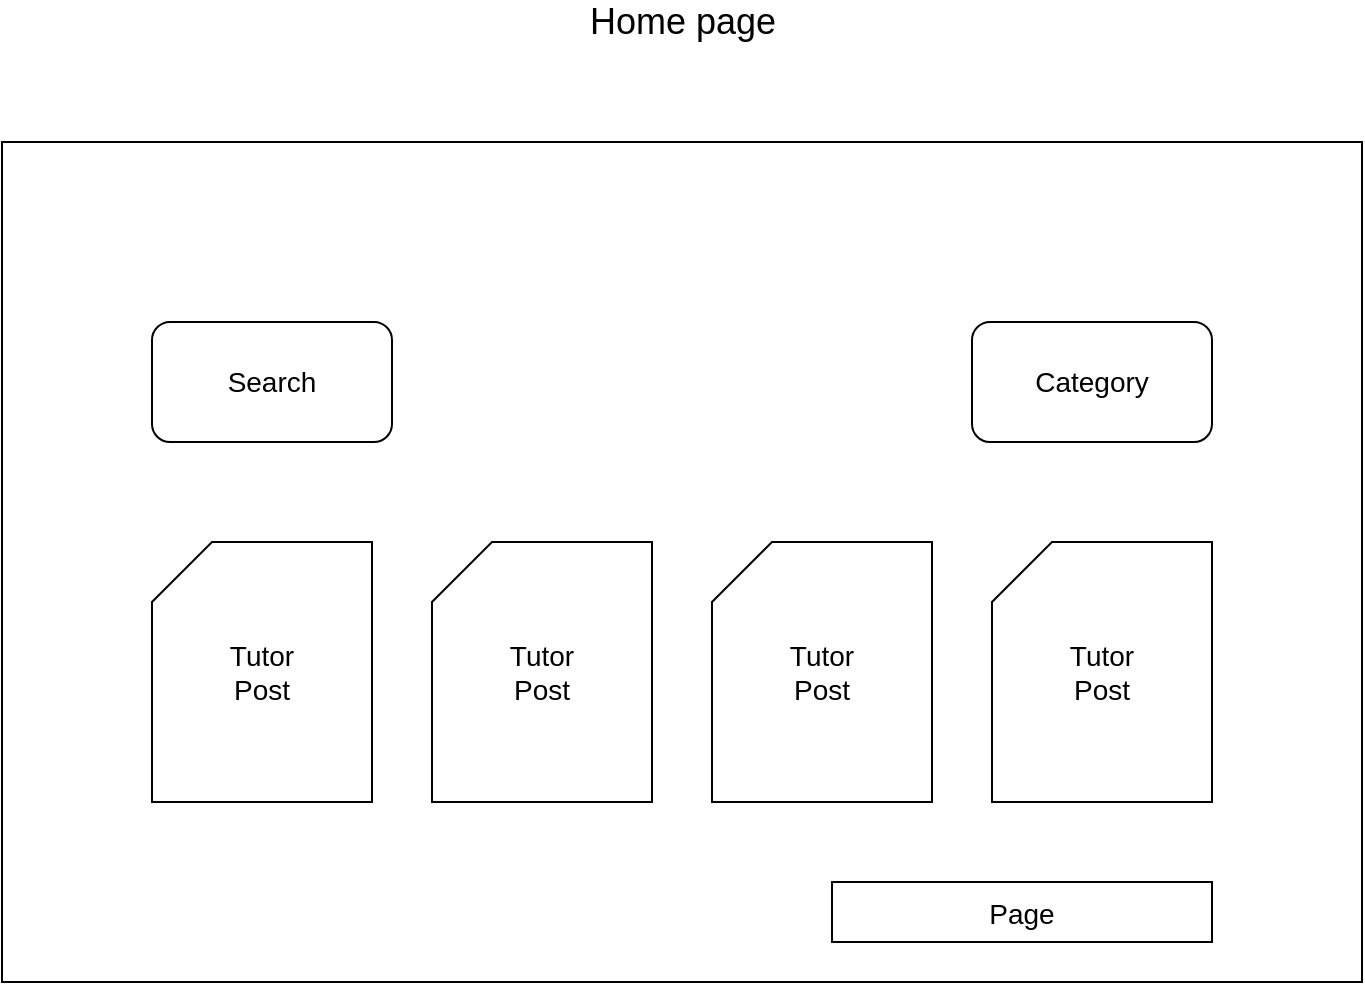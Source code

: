 <mxfile version="16.6.4" type="github">
  <diagram id="_gyzYBPdKGYTitw3zvlc" name="Page-1">
    <mxGraphModel dx="1258" dy="699" grid="1" gridSize="10" guides="1" tooltips="1" connect="1" arrows="1" fold="1" page="1" pageScale="1" pageWidth="850" pageHeight="1100" math="0" shadow="0">
      <root>
        <mxCell id="0" />
        <mxCell id="1" parent="0" />
        <mxCell id="rC6D8kPVRXEG7slEaB02-1" value="" style="rounded=0;whiteSpace=wrap;html=1;" vertex="1" parent="1">
          <mxGeometry x="85" y="100" width="680" height="420" as="geometry" />
        </mxCell>
        <mxCell id="rC6D8kPVRXEG7slEaB02-9" value="&lt;font style=&quot;font-size: 14px&quot;&gt;&lt;span&gt;Tutor&lt;/span&gt;&lt;br&gt;&lt;span&gt;Post&lt;/span&gt;&lt;/font&gt;" style="shape=card;whiteSpace=wrap;html=1;" vertex="1" parent="1">
          <mxGeometry x="580" y="300" width="110" height="130" as="geometry" />
        </mxCell>
        <mxCell id="rC6D8kPVRXEG7slEaB02-10" value="&lt;font style=&quot;font-size: 14px&quot;&gt;Tutor&lt;br&gt;Post&lt;/font&gt;" style="shape=card;whiteSpace=wrap;html=1;" vertex="1" parent="1">
          <mxGeometry x="160" y="300" width="110" height="130" as="geometry" />
        </mxCell>
        <mxCell id="rC6D8kPVRXEG7slEaB02-11" value="&lt;font style=&quot;font-size: 14px&quot;&gt;&lt;span&gt;Tutor&lt;/span&gt;&lt;br&gt;&lt;span&gt;Post&lt;/span&gt;&lt;/font&gt;" style="shape=card;whiteSpace=wrap;html=1;" vertex="1" parent="1">
          <mxGeometry x="300" y="300" width="110" height="130" as="geometry" />
        </mxCell>
        <mxCell id="rC6D8kPVRXEG7slEaB02-12" value="&lt;font style=&quot;font-size: 14px&quot;&gt;&lt;span&gt;Tutor&lt;/span&gt;&lt;br&gt;&lt;span&gt;Post&lt;/span&gt;&lt;/font&gt;" style="shape=card;whiteSpace=wrap;html=1;" vertex="1" parent="1">
          <mxGeometry x="440" y="300" width="110" height="130" as="geometry" />
        </mxCell>
        <mxCell id="rC6D8kPVRXEG7slEaB02-14" value="&lt;font style=&quot;font-size: 14px&quot;&gt;Search&lt;/font&gt;" style="rounded=1;whiteSpace=wrap;html=1;" vertex="1" parent="1">
          <mxGeometry x="160" y="190" width="120" height="60" as="geometry" />
        </mxCell>
        <mxCell id="rC6D8kPVRXEG7slEaB02-15" value="&lt;font style=&quot;font-size: 14px&quot;&gt;Category&lt;/font&gt;" style="rounded=1;whiteSpace=wrap;html=1;" vertex="1" parent="1">
          <mxGeometry x="570" y="190" width="120" height="60" as="geometry" />
        </mxCell>
        <mxCell id="rC6D8kPVRXEG7slEaB02-17" value="&lt;font style=&quot;font-size: 18px&quot;&gt;Home page&lt;/font&gt;&lt;br&gt;" style="text;html=1;align=center;verticalAlign=middle;resizable=0;points=[];autosize=1;strokeColor=none;fillColor=none;" vertex="1" parent="1">
          <mxGeometry x="370" y="30" width="110" height="20" as="geometry" />
        </mxCell>
        <mxCell id="rC6D8kPVRXEG7slEaB02-18" value="&lt;font style=&quot;font-size: 14px&quot;&gt;Page&lt;/font&gt;" style="rounded=0;whiteSpace=wrap;html=1;fontSize=18;" vertex="1" parent="1">
          <mxGeometry x="500" y="470" width="190" height="30" as="geometry" />
        </mxCell>
      </root>
    </mxGraphModel>
  </diagram>
</mxfile>
